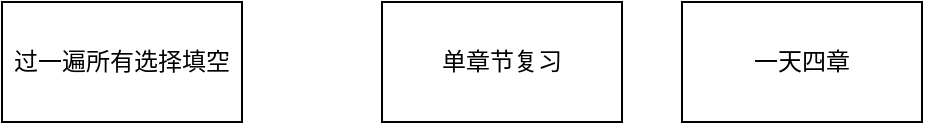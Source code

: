 <mxfile>
    <diagram id="7Pgr4vsp6CEGUecPS1ZI" name="第 1 页">
        <mxGraphModel dx="882" dy="613" grid="1" gridSize="10" guides="1" tooltips="1" connect="1" arrows="1" fold="1" page="1" pageScale="1" pageWidth="1200" pageHeight="1920" background="#FFFFFF" math="0" shadow="0">
            <root>
                <mxCell id="0"/>
                <mxCell id="1" parent="0"/>
                <mxCell id="2" value="过一遍所有选择填空" style="whiteSpace=wrap;html=1;" vertex="1" parent="1">
                    <mxGeometry x="200" y="240" width="120" height="60" as="geometry"/>
                </mxCell>
                <mxCell id="3" value="一天四章" style="whiteSpace=wrap;html=1;" vertex="1" parent="1">
                    <mxGeometry x="540" y="240" width="120" height="60" as="geometry"/>
                </mxCell>
                <mxCell id="4" value="单章节复习" style="whiteSpace=wrap;html=1;" vertex="1" parent="1">
                    <mxGeometry x="390" y="240" width="120" height="60" as="geometry"/>
                </mxCell>
            </root>
        </mxGraphModel>
    </diagram>
</mxfile>